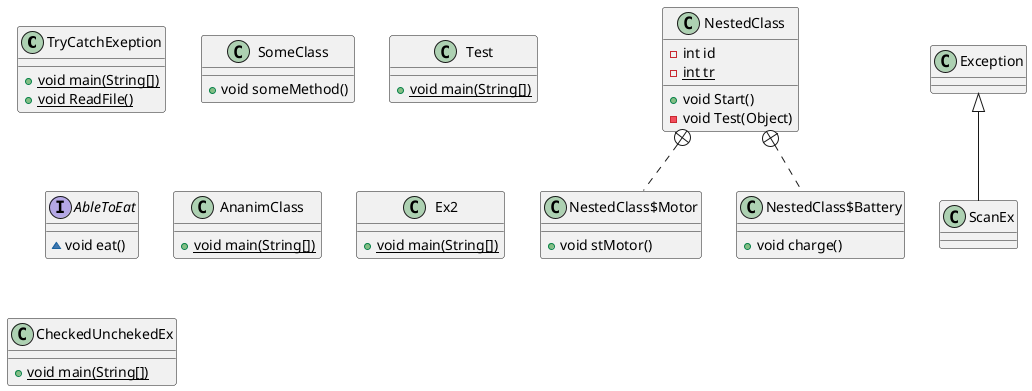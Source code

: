 @startuml
class TryCatchExeption {
+ {static} void main(String[])
+ {static} void ReadFile()
}
class NestedClass {
- int id
- {static} int tr
+ void Start()
- void Test(Object)
}
class NestedClass$Motor {
+ void stMotor()
}
class NestedClass$Battery {
+ void charge()
}
class SomeClass {
+ void someMethod()
}
class Test {
+ {static} void main(String[])
}
class ScanEx {
}
interface AbleToEat {
~ void eat()
}
class AnanimClass {
+ {static} void main(String[])
}
class Ex2 {
+ {static} void main(String[])
}
class CheckedUnchekedEx {
+ {static} void main(String[])
}


NestedClass +.. NestedClass$Motor
NestedClass +.. NestedClass$Battery
Exception <|-- ScanEx
@enduml